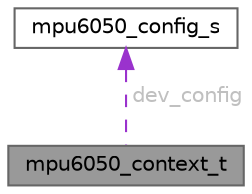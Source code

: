 digraph "mpu6050_context_t"
{
 // LATEX_PDF_SIZE
  bgcolor="transparent";
  edge [fontname=Helvetica,fontsize=10,labelfontname=Helvetica,labelfontsize=10];
  node [fontname=Helvetica,fontsize=10,shape=box,height=0.2,width=0.4];
  Node1 [id="Node000001",label="mpu6050_context_t",height=0.2,width=0.4,color="gray40", fillcolor="grey60", style="filled", fontcolor="black",tooltip="MPU6050 context structure."];
  Node2 -> Node1 [id="edge1_Node000001_Node000002",dir="back",color="darkorchid3",style="dashed",tooltip=" ",label=" dev_config",fontcolor="grey" ];
  Node2 [id="Node000002",label="mpu6050_config_s",height=0.2,width=0.4,color="gray40", fillcolor="white", style="filled",URL="$structmpu6050__config__s.html",tooltip="MPU6050 configuration structure definition."];
}
